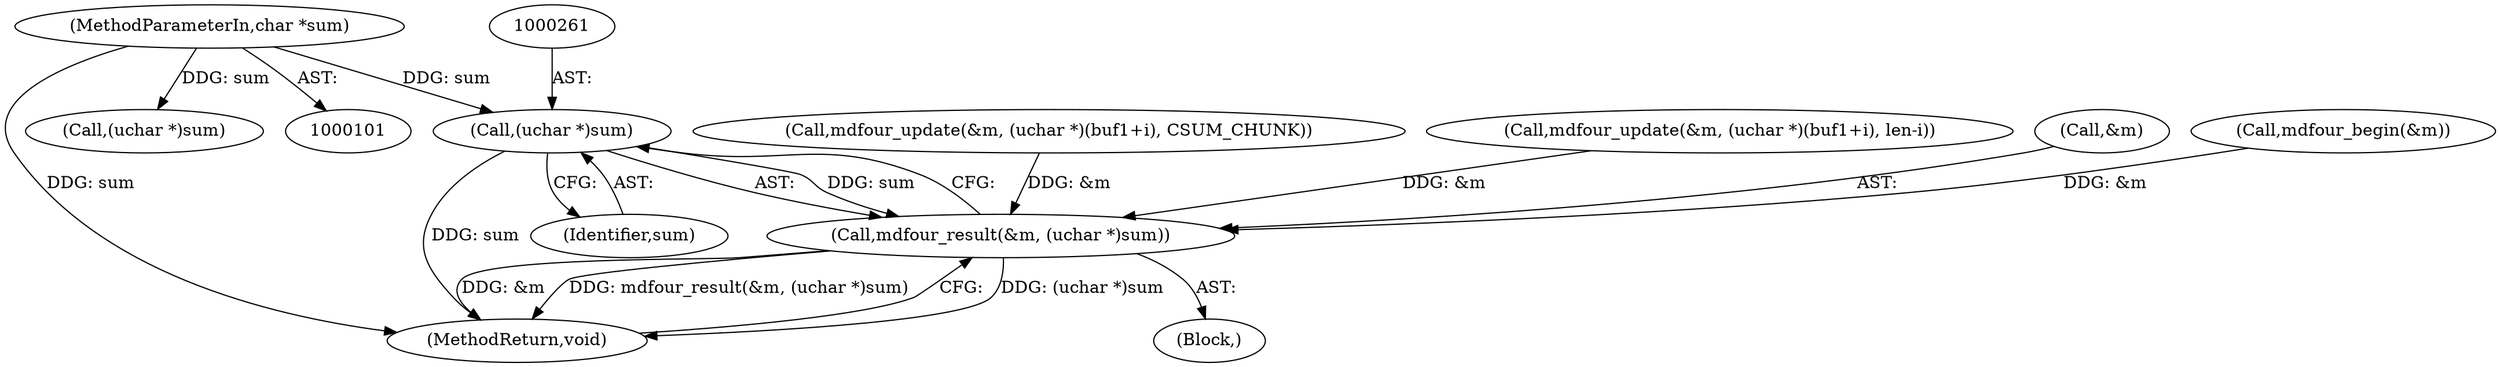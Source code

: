 digraph "0_samba_7b8a4ecd6ff9cdf4e5d3850ebf822f1e989255b3_1@pointer" {
"1000260" [label="(Call,(uchar *)sum)"];
"1000104" [label="(MethodParameterIn,char *sum)"];
"1000257" [label="(Call,mdfour_result(&m, (uchar *)sum))"];
"1000227" [label="(Call,mdfour_update(&m, (uchar *)(buf1+i), CSUM_CHUNK))"];
"1000170" [label="(Block,)"];
"1000257" [label="(Call,mdfour_result(&m, (uchar *)sum))"];
"1000246" [label="(Call,mdfour_update(&m, (uchar *)(buf1+i), len-i))"];
"1000104" [label="(MethodParameterIn,char *sum)"];
"1000260" [label="(Call,(uchar *)sum)"];
"1000262" [label="(Identifier,sum)"];
"1000263" [label="(MethodReturn,void)"];
"1000162" [label="(Call,(uchar *)sum)"];
"1000258" [label="(Call,&m)"];
"1000174" [label="(Call,mdfour_begin(&m))"];
"1000260" -> "1000257"  [label="AST: "];
"1000260" -> "1000262"  [label="CFG: "];
"1000261" -> "1000260"  [label="AST: "];
"1000262" -> "1000260"  [label="AST: "];
"1000257" -> "1000260"  [label="CFG: "];
"1000260" -> "1000263"  [label="DDG: sum"];
"1000260" -> "1000257"  [label="DDG: sum"];
"1000104" -> "1000260"  [label="DDG: sum"];
"1000104" -> "1000101"  [label="AST: "];
"1000104" -> "1000263"  [label="DDG: sum"];
"1000104" -> "1000162"  [label="DDG: sum"];
"1000257" -> "1000170"  [label="AST: "];
"1000258" -> "1000257"  [label="AST: "];
"1000263" -> "1000257"  [label="CFG: "];
"1000257" -> "1000263"  [label="DDG: (uchar *)sum"];
"1000257" -> "1000263"  [label="DDG: &m"];
"1000257" -> "1000263"  [label="DDG: mdfour_result(&m, (uchar *)sum)"];
"1000227" -> "1000257"  [label="DDG: &m"];
"1000174" -> "1000257"  [label="DDG: &m"];
"1000246" -> "1000257"  [label="DDG: &m"];
}
